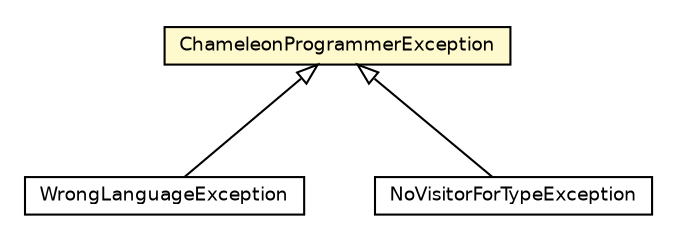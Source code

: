 #!/usr/local/bin/dot
#
# Class diagram 
# Generated by UMLGraph version 5.2 (http://www.umlgraph.org/)
#

digraph G {
	edge [fontname="Helvetica",fontsize=10,labelfontname="Helvetica",labelfontsize=10];
	node [fontname="Helvetica",fontsize=10,shape=plaintext];
	nodesep=0.25;
	ranksep=0.5;
	// chameleon.core.element.ChameleonProgrammerException
	c6698 [label=<<table title="chameleon.core.element.ChameleonProgrammerException" border="0" cellborder="1" cellspacing="0" cellpadding="2" port="p" bgcolor="lemonChiffon" href="./ChameleonProgrammerException.html">
		<tr><td><table border="0" cellspacing="0" cellpadding="1">
<tr><td align="center" balign="center"> ChameleonProgrammerException </td></tr>
		</table></td></tr>
		</table>>, fontname="Helvetica", fontcolor="black", fontsize=9.0];
	// chameleon.core.language.WrongLanguageException
	c6713 [label=<<table title="chameleon.core.language.WrongLanguageException" border="0" cellborder="1" cellspacing="0" cellpadding="2" port="p" href="../language/WrongLanguageException.html">
		<tr><td><table border="0" cellspacing="0" cellpadding="1">
<tr><td align="center" balign="center"> WrongLanguageException </td></tr>
		</table></td></tr>
		</table>>, fontname="Helvetica", fontcolor="black", fontsize=9.0];
	// chameleon.core.visitor.NoVisitorForTypeException
	c6850 [label=<<table title="chameleon.core.visitor.NoVisitorForTypeException" border="0" cellborder="1" cellspacing="0" cellpadding="2" port="p" href="../visitor/NoVisitorForTypeException.html">
		<tr><td><table border="0" cellspacing="0" cellpadding="1">
<tr><td align="center" balign="center"> NoVisitorForTypeException </td></tr>
		</table></td></tr>
		</table>>, fontname="Helvetica", fontcolor="black", fontsize=9.0];
	//chameleon.core.language.WrongLanguageException extends chameleon.core.element.ChameleonProgrammerException
	c6698:p -> c6713:p [dir=back,arrowtail=empty];
	//chameleon.core.visitor.NoVisitorForTypeException extends chameleon.core.element.ChameleonProgrammerException
	c6698:p -> c6850:p [dir=back,arrowtail=empty];
}

